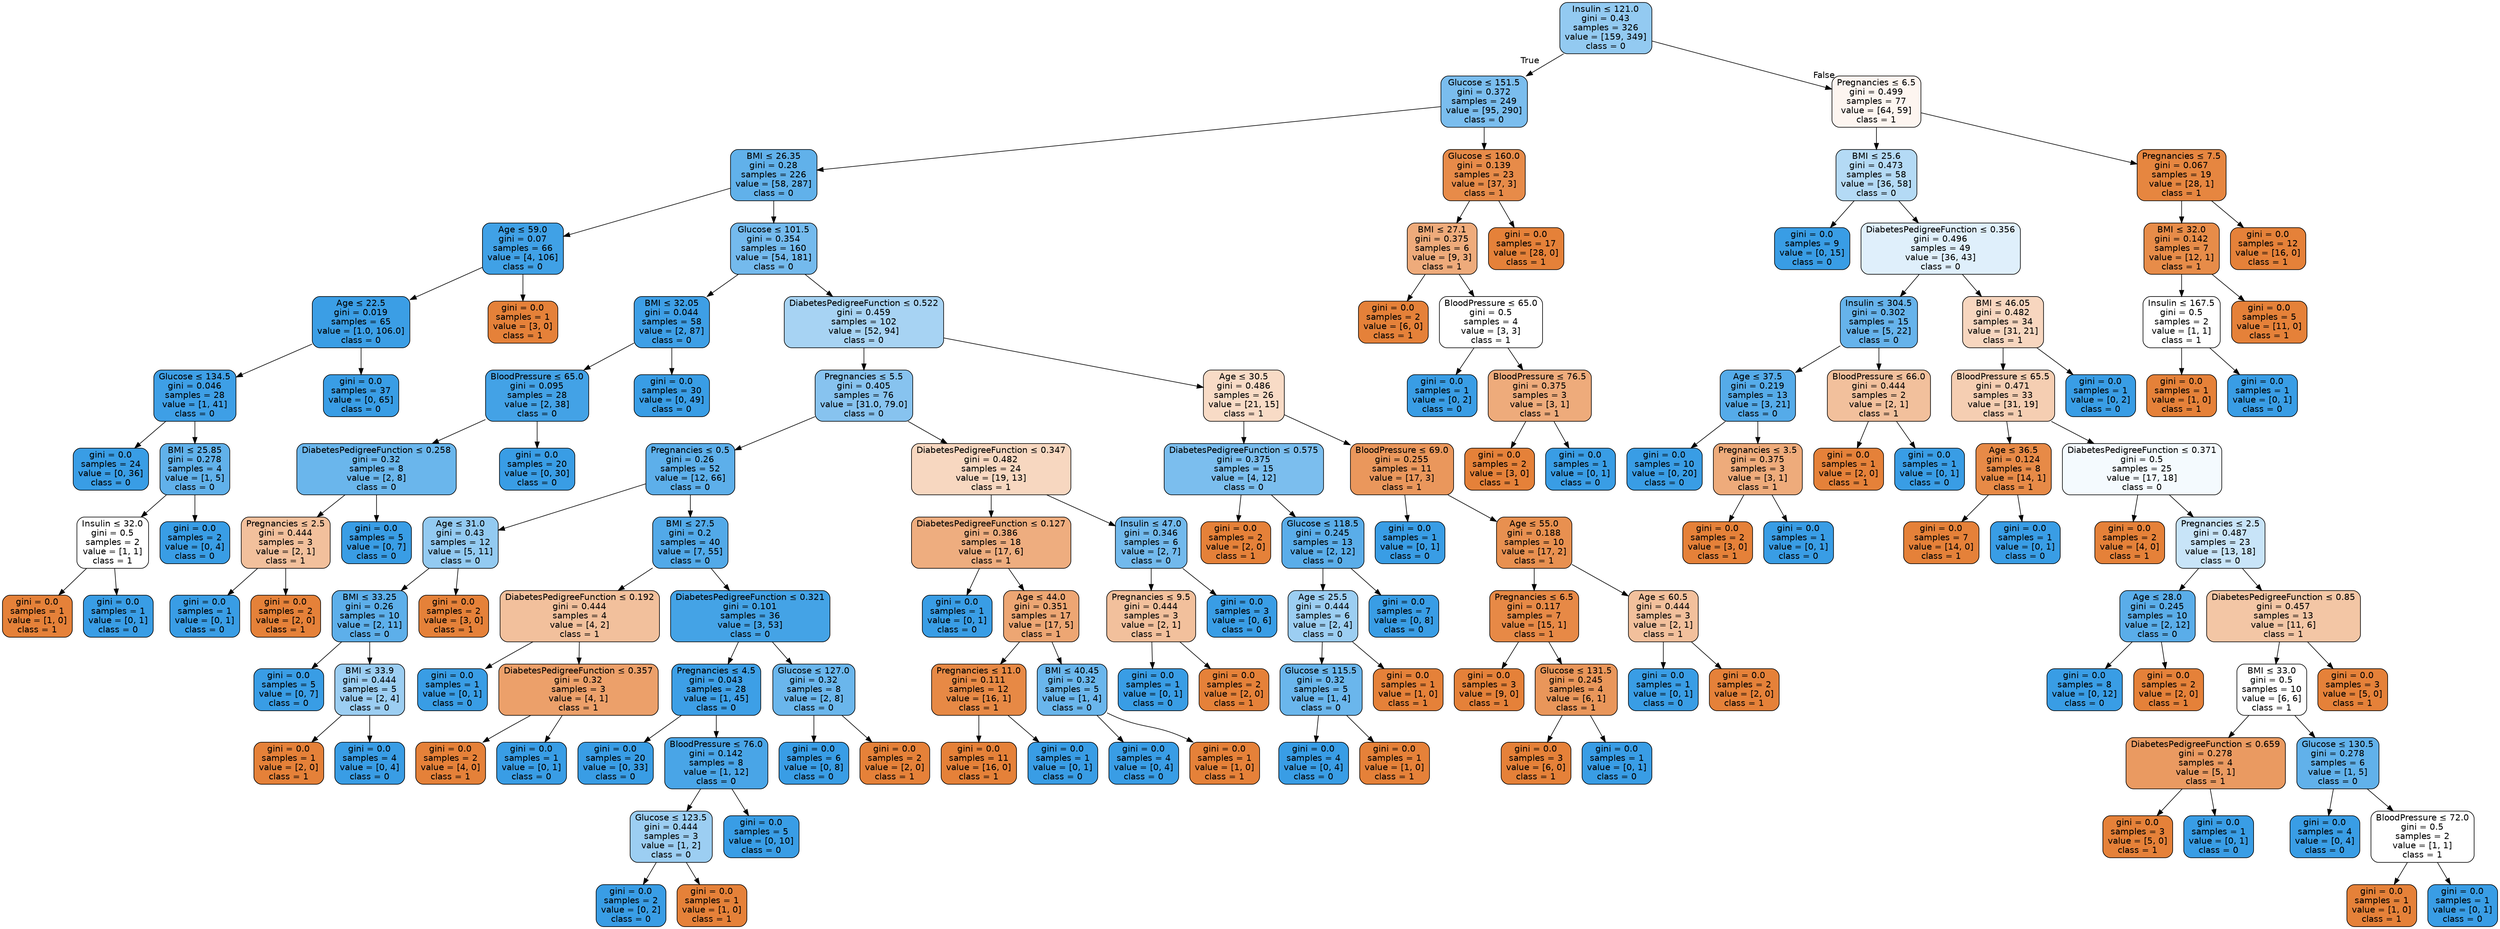 digraph Tree {
node [shape=box, style="filled, rounded", color="black", fontname="helvetica"] ;
edge [fontname="helvetica"] ;
0 [label=<Insulin &le; 121.0<br/>gini = 0.43<br/>samples = 326<br/>value = [159, 349]<br/>class = 0>, fillcolor="#93caf1"] ;
1 [label=<Glucose &le; 151.5<br/>gini = 0.372<br/>samples = 249<br/>value = [95, 290]<br/>class = 0>, fillcolor="#7abdee"] ;
0 -> 1 [labeldistance=2.5, labelangle=45, headlabel="True"] ;
2 [label=<BMI &le; 26.35<br/>gini = 0.28<br/>samples = 226<br/>value = [58, 287]<br/>class = 0>, fillcolor="#61b1ea"] ;
1 -> 2 ;
3 [label=<Age &le; 59.0<br/>gini = 0.07<br/>samples = 66<br/>value = [4, 106]<br/>class = 0>, fillcolor="#40a1e6"] ;
2 -> 3 ;
4 [label=<Age &le; 22.5<br/>gini = 0.019<br/>samples = 65<br/>value = [1.0, 106.0]<br/>class = 0>, fillcolor="#3b9ee5"] ;
3 -> 4 ;
5 [label=<Glucose &le; 134.5<br/>gini = 0.046<br/>samples = 28<br/>value = [1, 41]<br/>class = 0>, fillcolor="#3e9fe6"] ;
4 -> 5 ;
6 [label=<gini = 0.0<br/>samples = 24<br/>value = [0, 36]<br/>class = 0>, fillcolor="#399de5"] ;
5 -> 6 ;
7 [label=<BMI &le; 25.85<br/>gini = 0.278<br/>samples = 4<br/>value = [1, 5]<br/>class = 0>, fillcolor="#61b1ea"] ;
5 -> 7 ;
8 [label=<Insulin &le; 32.0<br/>gini = 0.5<br/>samples = 2<br/>value = [1, 1]<br/>class = 1>, fillcolor="#ffffff"] ;
7 -> 8 ;
9 [label=<gini = 0.0<br/>samples = 1<br/>value = [1, 0]<br/>class = 1>, fillcolor="#e58139"] ;
8 -> 9 ;
10 [label=<gini = 0.0<br/>samples = 1<br/>value = [0, 1]<br/>class = 0>, fillcolor="#399de5"] ;
8 -> 10 ;
11 [label=<gini = 0.0<br/>samples = 2<br/>value = [0, 4]<br/>class = 0>, fillcolor="#399de5"] ;
7 -> 11 ;
12 [label=<gini = 0.0<br/>samples = 37<br/>value = [0, 65]<br/>class = 0>, fillcolor="#399de5"] ;
4 -> 12 ;
13 [label=<gini = 0.0<br/>samples = 1<br/>value = [3, 0]<br/>class = 1>, fillcolor="#e58139"] ;
3 -> 13 ;
14 [label=<Glucose &le; 101.5<br/>gini = 0.354<br/>samples = 160<br/>value = [54, 181]<br/>class = 0>, fillcolor="#74baed"] ;
2 -> 14 ;
15 [label=<BMI &le; 32.05<br/>gini = 0.044<br/>samples = 58<br/>value = [2, 87]<br/>class = 0>, fillcolor="#3e9fe6"] ;
14 -> 15 ;
16 [label=<BloodPressure &le; 65.0<br/>gini = 0.095<br/>samples = 28<br/>value = [2, 38]<br/>class = 0>, fillcolor="#43a2e6"] ;
15 -> 16 ;
17 [label=<DiabetesPedigreeFunction &le; 0.258<br/>gini = 0.32<br/>samples = 8<br/>value = [2, 8]<br/>class = 0>, fillcolor="#6ab6ec"] ;
16 -> 17 ;
18 [label=<Pregnancies &le; 2.5<br/>gini = 0.444<br/>samples = 3<br/>value = [2, 1]<br/>class = 1>, fillcolor="#f2c09c"] ;
17 -> 18 ;
19 [label=<gini = 0.0<br/>samples = 1<br/>value = [0, 1]<br/>class = 0>, fillcolor="#399de5"] ;
18 -> 19 ;
20 [label=<gini = 0.0<br/>samples = 2<br/>value = [2, 0]<br/>class = 1>, fillcolor="#e58139"] ;
18 -> 20 ;
21 [label=<gini = 0.0<br/>samples = 5<br/>value = [0, 7]<br/>class = 0>, fillcolor="#399de5"] ;
17 -> 21 ;
22 [label=<gini = 0.0<br/>samples = 20<br/>value = [0, 30]<br/>class = 0>, fillcolor="#399de5"] ;
16 -> 22 ;
23 [label=<gini = 0.0<br/>samples = 30<br/>value = [0, 49]<br/>class = 0>, fillcolor="#399de5"] ;
15 -> 23 ;
24 [label=<DiabetesPedigreeFunction &le; 0.522<br/>gini = 0.459<br/>samples = 102<br/>value = [52, 94]<br/>class = 0>, fillcolor="#a7d3f3"] ;
14 -> 24 ;
25 [label=<Pregnancies &le; 5.5<br/>gini = 0.405<br/>samples = 76<br/>value = [31.0, 79.0]<br/>class = 0>, fillcolor="#87c3ef"] ;
24 -> 25 ;
26 [label=<Pregnancies &le; 0.5<br/>gini = 0.26<br/>samples = 52<br/>value = [12, 66]<br/>class = 0>, fillcolor="#5dafea"] ;
25 -> 26 ;
27 [label=<Age &le; 31.0<br/>gini = 0.43<br/>samples = 12<br/>value = [5, 11]<br/>class = 0>, fillcolor="#93caf1"] ;
26 -> 27 ;
28 [label=<BMI &le; 33.25<br/>gini = 0.26<br/>samples = 10<br/>value = [2, 11]<br/>class = 0>, fillcolor="#5dafea"] ;
27 -> 28 ;
29 [label=<gini = 0.0<br/>samples = 5<br/>value = [0, 7]<br/>class = 0>, fillcolor="#399de5"] ;
28 -> 29 ;
30 [label=<BMI &le; 33.9<br/>gini = 0.444<br/>samples = 5<br/>value = [2, 4]<br/>class = 0>, fillcolor="#9ccef2"] ;
28 -> 30 ;
31 [label=<gini = 0.0<br/>samples = 1<br/>value = [2, 0]<br/>class = 1>, fillcolor="#e58139"] ;
30 -> 31 ;
32 [label=<gini = 0.0<br/>samples = 4<br/>value = [0, 4]<br/>class = 0>, fillcolor="#399de5"] ;
30 -> 32 ;
33 [label=<gini = 0.0<br/>samples = 2<br/>value = [3, 0]<br/>class = 1>, fillcolor="#e58139"] ;
27 -> 33 ;
34 [label=<BMI &le; 27.5<br/>gini = 0.2<br/>samples = 40<br/>value = [7, 55]<br/>class = 0>, fillcolor="#52a9e8"] ;
26 -> 34 ;
35 [label=<DiabetesPedigreeFunction &le; 0.192<br/>gini = 0.444<br/>samples = 4<br/>value = [4, 2]<br/>class = 1>, fillcolor="#f2c09c"] ;
34 -> 35 ;
36 [label=<gini = 0.0<br/>samples = 1<br/>value = [0, 1]<br/>class = 0>, fillcolor="#399de5"] ;
35 -> 36 ;
37 [label=<DiabetesPedigreeFunction &le; 0.357<br/>gini = 0.32<br/>samples = 3<br/>value = [4, 1]<br/>class = 1>, fillcolor="#eca06a"] ;
35 -> 37 ;
38 [label=<gini = 0.0<br/>samples = 2<br/>value = [4, 0]<br/>class = 1>, fillcolor="#e58139"] ;
37 -> 38 ;
39 [label=<gini = 0.0<br/>samples = 1<br/>value = [0, 1]<br/>class = 0>, fillcolor="#399de5"] ;
37 -> 39 ;
40 [label=<DiabetesPedigreeFunction &le; 0.321<br/>gini = 0.101<br/>samples = 36<br/>value = [3, 53]<br/>class = 0>, fillcolor="#44a3e6"] ;
34 -> 40 ;
41 [label=<Pregnancies &le; 4.5<br/>gini = 0.043<br/>samples = 28<br/>value = [1, 45]<br/>class = 0>, fillcolor="#3d9fe6"] ;
40 -> 41 ;
42 [label=<gini = 0.0<br/>samples = 20<br/>value = [0, 33]<br/>class = 0>, fillcolor="#399de5"] ;
41 -> 42 ;
43 [label=<BloodPressure &le; 76.0<br/>gini = 0.142<br/>samples = 8<br/>value = [1, 12]<br/>class = 0>, fillcolor="#49a5e7"] ;
41 -> 43 ;
44 [label=<Glucose &le; 123.5<br/>gini = 0.444<br/>samples = 3<br/>value = [1, 2]<br/>class = 0>, fillcolor="#9ccef2"] ;
43 -> 44 ;
45 [label=<gini = 0.0<br/>samples = 2<br/>value = [0, 2]<br/>class = 0>, fillcolor="#399de5"] ;
44 -> 45 ;
46 [label=<gini = 0.0<br/>samples = 1<br/>value = [1, 0]<br/>class = 1>, fillcolor="#e58139"] ;
44 -> 46 ;
47 [label=<gini = 0.0<br/>samples = 5<br/>value = [0, 10]<br/>class = 0>, fillcolor="#399de5"] ;
43 -> 47 ;
48 [label=<Glucose &le; 127.0<br/>gini = 0.32<br/>samples = 8<br/>value = [2, 8]<br/>class = 0>, fillcolor="#6ab6ec"] ;
40 -> 48 ;
49 [label=<gini = 0.0<br/>samples = 6<br/>value = [0, 8]<br/>class = 0>, fillcolor="#399de5"] ;
48 -> 49 ;
50 [label=<gini = 0.0<br/>samples = 2<br/>value = [2, 0]<br/>class = 1>, fillcolor="#e58139"] ;
48 -> 50 ;
51 [label=<DiabetesPedigreeFunction &le; 0.347<br/>gini = 0.482<br/>samples = 24<br/>value = [19, 13]<br/>class = 1>, fillcolor="#f7d7c0"] ;
25 -> 51 ;
52 [label=<DiabetesPedigreeFunction &le; 0.127<br/>gini = 0.386<br/>samples = 18<br/>value = [17, 6]<br/>class = 1>, fillcolor="#eead7f"] ;
51 -> 52 ;
53 [label=<gini = 0.0<br/>samples = 1<br/>value = [0, 1]<br/>class = 0>, fillcolor="#399de5"] ;
52 -> 53 ;
54 [label=<Age &le; 44.0<br/>gini = 0.351<br/>samples = 17<br/>value = [17, 5]<br/>class = 1>, fillcolor="#eda673"] ;
52 -> 54 ;
55 [label=<Pregnancies &le; 11.0<br/>gini = 0.111<br/>samples = 12<br/>value = [16, 1]<br/>class = 1>, fillcolor="#e78945"] ;
54 -> 55 ;
56 [label=<gini = 0.0<br/>samples = 11<br/>value = [16, 0]<br/>class = 1>, fillcolor="#e58139"] ;
55 -> 56 ;
57 [label=<gini = 0.0<br/>samples = 1<br/>value = [0, 1]<br/>class = 0>, fillcolor="#399de5"] ;
55 -> 57 ;
58 [label=<BMI &le; 40.45<br/>gini = 0.32<br/>samples = 5<br/>value = [1, 4]<br/>class = 0>, fillcolor="#6ab6ec"] ;
54 -> 58 ;
59 [label=<gini = 0.0<br/>samples = 4<br/>value = [0, 4]<br/>class = 0>, fillcolor="#399de5"] ;
58 -> 59 ;
60 [label=<gini = 0.0<br/>samples = 1<br/>value = [1, 0]<br/>class = 1>, fillcolor="#e58139"] ;
58 -> 60 ;
61 [label=<Insulin &le; 47.0<br/>gini = 0.346<br/>samples = 6<br/>value = [2, 7]<br/>class = 0>, fillcolor="#72b9ec"] ;
51 -> 61 ;
62 [label=<Pregnancies &le; 9.5<br/>gini = 0.444<br/>samples = 3<br/>value = [2, 1]<br/>class = 1>, fillcolor="#f2c09c"] ;
61 -> 62 ;
63 [label=<gini = 0.0<br/>samples = 1<br/>value = [0, 1]<br/>class = 0>, fillcolor="#399de5"] ;
62 -> 63 ;
64 [label=<gini = 0.0<br/>samples = 2<br/>value = [2, 0]<br/>class = 1>, fillcolor="#e58139"] ;
62 -> 64 ;
65 [label=<gini = 0.0<br/>samples = 3<br/>value = [0, 6]<br/>class = 0>, fillcolor="#399de5"] ;
61 -> 65 ;
66 [label=<Age &le; 30.5<br/>gini = 0.486<br/>samples = 26<br/>value = [21, 15]<br/>class = 1>, fillcolor="#f8dbc6"] ;
24 -> 66 ;
67 [label=<DiabetesPedigreeFunction &le; 0.575<br/>gini = 0.375<br/>samples = 15<br/>value = [4, 12]<br/>class = 0>, fillcolor="#7bbeee"] ;
66 -> 67 ;
68 [label=<gini = 0.0<br/>samples = 2<br/>value = [2, 0]<br/>class = 1>, fillcolor="#e58139"] ;
67 -> 68 ;
69 [label=<Glucose &le; 118.5<br/>gini = 0.245<br/>samples = 13<br/>value = [2, 12]<br/>class = 0>, fillcolor="#5aade9"] ;
67 -> 69 ;
70 [label=<Age &le; 25.5<br/>gini = 0.444<br/>samples = 6<br/>value = [2, 4]<br/>class = 0>, fillcolor="#9ccef2"] ;
69 -> 70 ;
71 [label=<Glucose &le; 115.5<br/>gini = 0.32<br/>samples = 5<br/>value = [1, 4]<br/>class = 0>, fillcolor="#6ab6ec"] ;
70 -> 71 ;
72 [label=<gini = 0.0<br/>samples = 4<br/>value = [0, 4]<br/>class = 0>, fillcolor="#399de5"] ;
71 -> 72 ;
73 [label=<gini = 0.0<br/>samples = 1<br/>value = [1, 0]<br/>class = 1>, fillcolor="#e58139"] ;
71 -> 73 ;
74 [label=<gini = 0.0<br/>samples = 1<br/>value = [1, 0]<br/>class = 1>, fillcolor="#e58139"] ;
70 -> 74 ;
75 [label=<gini = 0.0<br/>samples = 7<br/>value = [0, 8]<br/>class = 0>, fillcolor="#399de5"] ;
69 -> 75 ;
76 [label=<BloodPressure &le; 69.0<br/>gini = 0.255<br/>samples = 11<br/>value = [17, 3]<br/>class = 1>, fillcolor="#ea975c"] ;
66 -> 76 ;
77 [label=<gini = 0.0<br/>samples = 1<br/>value = [0, 1]<br/>class = 0>, fillcolor="#399de5"] ;
76 -> 77 ;
78 [label=<Age &le; 55.0<br/>gini = 0.188<br/>samples = 10<br/>value = [17, 2]<br/>class = 1>, fillcolor="#e89050"] ;
76 -> 78 ;
79 [label=<Pregnancies &le; 6.5<br/>gini = 0.117<br/>samples = 7<br/>value = [15, 1]<br/>class = 1>, fillcolor="#e78946"] ;
78 -> 79 ;
80 [label=<gini = 0.0<br/>samples = 3<br/>value = [9, 0]<br/>class = 1>, fillcolor="#e58139"] ;
79 -> 80 ;
81 [label=<Glucose &le; 131.5<br/>gini = 0.245<br/>samples = 4<br/>value = [6, 1]<br/>class = 1>, fillcolor="#e9965a"] ;
79 -> 81 ;
82 [label=<gini = 0.0<br/>samples = 3<br/>value = [6, 0]<br/>class = 1>, fillcolor="#e58139"] ;
81 -> 82 ;
83 [label=<gini = 0.0<br/>samples = 1<br/>value = [0, 1]<br/>class = 0>, fillcolor="#399de5"] ;
81 -> 83 ;
84 [label=<Age &le; 60.5<br/>gini = 0.444<br/>samples = 3<br/>value = [2, 1]<br/>class = 1>, fillcolor="#f2c09c"] ;
78 -> 84 ;
85 [label=<gini = 0.0<br/>samples = 1<br/>value = [0, 1]<br/>class = 0>, fillcolor="#399de5"] ;
84 -> 85 ;
86 [label=<gini = 0.0<br/>samples = 2<br/>value = [2, 0]<br/>class = 1>, fillcolor="#e58139"] ;
84 -> 86 ;
87 [label=<Glucose &le; 160.0<br/>gini = 0.139<br/>samples = 23<br/>value = [37, 3]<br/>class = 1>, fillcolor="#e78b49"] ;
1 -> 87 ;
88 [label=<BMI &le; 27.1<br/>gini = 0.375<br/>samples = 6<br/>value = [9, 3]<br/>class = 1>, fillcolor="#eeab7b"] ;
87 -> 88 ;
89 [label=<gini = 0.0<br/>samples = 2<br/>value = [6, 0]<br/>class = 1>, fillcolor="#e58139"] ;
88 -> 89 ;
90 [label=<BloodPressure &le; 65.0<br/>gini = 0.5<br/>samples = 4<br/>value = [3, 3]<br/>class = 1>, fillcolor="#ffffff"] ;
88 -> 90 ;
91 [label=<gini = 0.0<br/>samples = 1<br/>value = [0, 2]<br/>class = 0>, fillcolor="#399de5"] ;
90 -> 91 ;
92 [label=<BloodPressure &le; 76.5<br/>gini = 0.375<br/>samples = 3<br/>value = [3, 1]<br/>class = 1>, fillcolor="#eeab7b"] ;
90 -> 92 ;
93 [label=<gini = 0.0<br/>samples = 2<br/>value = [3, 0]<br/>class = 1>, fillcolor="#e58139"] ;
92 -> 93 ;
94 [label=<gini = 0.0<br/>samples = 1<br/>value = [0, 1]<br/>class = 0>, fillcolor="#399de5"] ;
92 -> 94 ;
95 [label=<gini = 0.0<br/>samples = 17<br/>value = [28, 0]<br/>class = 1>, fillcolor="#e58139"] ;
87 -> 95 ;
96 [label=<Pregnancies &le; 6.5<br/>gini = 0.499<br/>samples = 77<br/>value = [64, 59]<br/>class = 1>, fillcolor="#fdf5f0"] ;
0 -> 96 [labeldistance=2.5, labelangle=-45, headlabel="False"] ;
97 [label=<BMI &le; 25.6<br/>gini = 0.473<br/>samples = 58<br/>value = [36, 58]<br/>class = 0>, fillcolor="#b4daf5"] ;
96 -> 97 ;
98 [label=<gini = 0.0<br/>samples = 9<br/>value = [0, 15]<br/>class = 0>, fillcolor="#399de5"] ;
97 -> 98 ;
99 [label=<DiabetesPedigreeFunction &le; 0.356<br/>gini = 0.496<br/>samples = 49<br/>value = [36, 43]<br/>class = 0>, fillcolor="#dfeffb"] ;
97 -> 99 ;
100 [label=<Insulin &le; 304.5<br/>gini = 0.302<br/>samples = 15<br/>value = [5, 22]<br/>class = 0>, fillcolor="#66b3eb"] ;
99 -> 100 ;
101 [label=<Age &le; 37.5<br/>gini = 0.219<br/>samples = 13<br/>value = [3, 21]<br/>class = 0>, fillcolor="#55abe9"] ;
100 -> 101 ;
102 [label=<gini = 0.0<br/>samples = 10<br/>value = [0, 20]<br/>class = 0>, fillcolor="#399de5"] ;
101 -> 102 ;
103 [label=<Pregnancies &le; 3.5<br/>gini = 0.375<br/>samples = 3<br/>value = [3, 1]<br/>class = 1>, fillcolor="#eeab7b"] ;
101 -> 103 ;
104 [label=<gini = 0.0<br/>samples = 2<br/>value = [3, 0]<br/>class = 1>, fillcolor="#e58139"] ;
103 -> 104 ;
105 [label=<gini = 0.0<br/>samples = 1<br/>value = [0, 1]<br/>class = 0>, fillcolor="#399de5"] ;
103 -> 105 ;
106 [label=<BloodPressure &le; 66.0<br/>gini = 0.444<br/>samples = 2<br/>value = [2, 1]<br/>class = 1>, fillcolor="#f2c09c"] ;
100 -> 106 ;
107 [label=<gini = 0.0<br/>samples = 1<br/>value = [2, 0]<br/>class = 1>, fillcolor="#e58139"] ;
106 -> 107 ;
108 [label=<gini = 0.0<br/>samples = 1<br/>value = [0, 1]<br/>class = 0>, fillcolor="#399de5"] ;
106 -> 108 ;
109 [label=<BMI &le; 46.05<br/>gini = 0.482<br/>samples = 34<br/>value = [31, 21]<br/>class = 1>, fillcolor="#f7d6bf"] ;
99 -> 109 ;
110 [label=<BloodPressure &le; 65.5<br/>gini = 0.471<br/>samples = 33<br/>value = [31, 19]<br/>class = 1>, fillcolor="#f5ceb2"] ;
109 -> 110 ;
111 [label=<Age &le; 36.5<br/>gini = 0.124<br/>samples = 8<br/>value = [14, 1]<br/>class = 1>, fillcolor="#e78a47"] ;
110 -> 111 ;
112 [label=<gini = 0.0<br/>samples = 7<br/>value = [14, 0]<br/>class = 1>, fillcolor="#e58139"] ;
111 -> 112 ;
113 [label=<gini = 0.0<br/>samples = 1<br/>value = [0, 1]<br/>class = 0>, fillcolor="#399de5"] ;
111 -> 113 ;
114 [label=<DiabetesPedigreeFunction &le; 0.371<br/>gini = 0.5<br/>samples = 25<br/>value = [17, 18]<br/>class = 0>, fillcolor="#f4fafe"] ;
110 -> 114 ;
115 [label=<gini = 0.0<br/>samples = 2<br/>value = [4, 0]<br/>class = 1>, fillcolor="#e58139"] ;
114 -> 115 ;
116 [label=<Pregnancies &le; 2.5<br/>gini = 0.487<br/>samples = 23<br/>value = [13, 18]<br/>class = 0>, fillcolor="#c8e4f8"] ;
114 -> 116 ;
117 [label=<Age &le; 28.0<br/>gini = 0.245<br/>samples = 10<br/>value = [2, 12]<br/>class = 0>, fillcolor="#5aade9"] ;
116 -> 117 ;
118 [label=<gini = 0.0<br/>samples = 8<br/>value = [0, 12]<br/>class = 0>, fillcolor="#399de5"] ;
117 -> 118 ;
119 [label=<gini = 0.0<br/>samples = 2<br/>value = [2, 0]<br/>class = 1>, fillcolor="#e58139"] ;
117 -> 119 ;
120 [label=<DiabetesPedigreeFunction &le; 0.85<br/>gini = 0.457<br/>samples = 13<br/>value = [11, 6]<br/>class = 1>, fillcolor="#f3c6a5"] ;
116 -> 120 ;
121 [label=<BMI &le; 33.0<br/>gini = 0.5<br/>samples = 10<br/>value = [6, 6]<br/>class = 1>, fillcolor="#ffffff"] ;
120 -> 121 ;
122 [label=<DiabetesPedigreeFunction &le; 0.659<br/>gini = 0.278<br/>samples = 4<br/>value = [5, 1]<br/>class = 1>, fillcolor="#ea9a61"] ;
121 -> 122 ;
123 [label=<gini = 0.0<br/>samples = 3<br/>value = [5, 0]<br/>class = 1>, fillcolor="#e58139"] ;
122 -> 123 ;
124 [label=<gini = 0.0<br/>samples = 1<br/>value = [0, 1]<br/>class = 0>, fillcolor="#399de5"] ;
122 -> 124 ;
125 [label=<Glucose &le; 130.5<br/>gini = 0.278<br/>samples = 6<br/>value = [1, 5]<br/>class = 0>, fillcolor="#61b1ea"] ;
121 -> 125 ;
126 [label=<gini = 0.0<br/>samples = 4<br/>value = [0, 4]<br/>class = 0>, fillcolor="#399de5"] ;
125 -> 126 ;
127 [label=<BloodPressure &le; 72.0<br/>gini = 0.5<br/>samples = 2<br/>value = [1, 1]<br/>class = 1>, fillcolor="#ffffff"] ;
125 -> 127 ;
128 [label=<gini = 0.0<br/>samples = 1<br/>value = [1, 0]<br/>class = 1>, fillcolor="#e58139"] ;
127 -> 128 ;
129 [label=<gini = 0.0<br/>samples = 1<br/>value = [0, 1]<br/>class = 0>, fillcolor="#399de5"] ;
127 -> 129 ;
130 [label=<gini = 0.0<br/>samples = 3<br/>value = [5, 0]<br/>class = 1>, fillcolor="#e58139"] ;
120 -> 130 ;
131 [label=<gini = 0.0<br/>samples = 1<br/>value = [0, 2]<br/>class = 0>, fillcolor="#399de5"] ;
109 -> 131 ;
132 [label=<Pregnancies &le; 7.5<br/>gini = 0.067<br/>samples = 19<br/>value = [28, 1]<br/>class = 1>, fillcolor="#e68640"] ;
96 -> 132 ;
133 [label=<BMI &le; 32.0<br/>gini = 0.142<br/>samples = 7<br/>value = [12, 1]<br/>class = 1>, fillcolor="#e78c49"] ;
132 -> 133 ;
134 [label=<Insulin &le; 167.5<br/>gini = 0.5<br/>samples = 2<br/>value = [1, 1]<br/>class = 1>, fillcolor="#ffffff"] ;
133 -> 134 ;
135 [label=<gini = 0.0<br/>samples = 1<br/>value = [1, 0]<br/>class = 1>, fillcolor="#e58139"] ;
134 -> 135 ;
136 [label=<gini = 0.0<br/>samples = 1<br/>value = [0, 1]<br/>class = 0>, fillcolor="#399de5"] ;
134 -> 136 ;
137 [label=<gini = 0.0<br/>samples = 5<br/>value = [11, 0]<br/>class = 1>, fillcolor="#e58139"] ;
133 -> 137 ;
138 [label=<gini = 0.0<br/>samples = 12<br/>value = [16, 0]<br/>class = 1>, fillcolor="#e58139"] ;
132 -> 138 ;
}